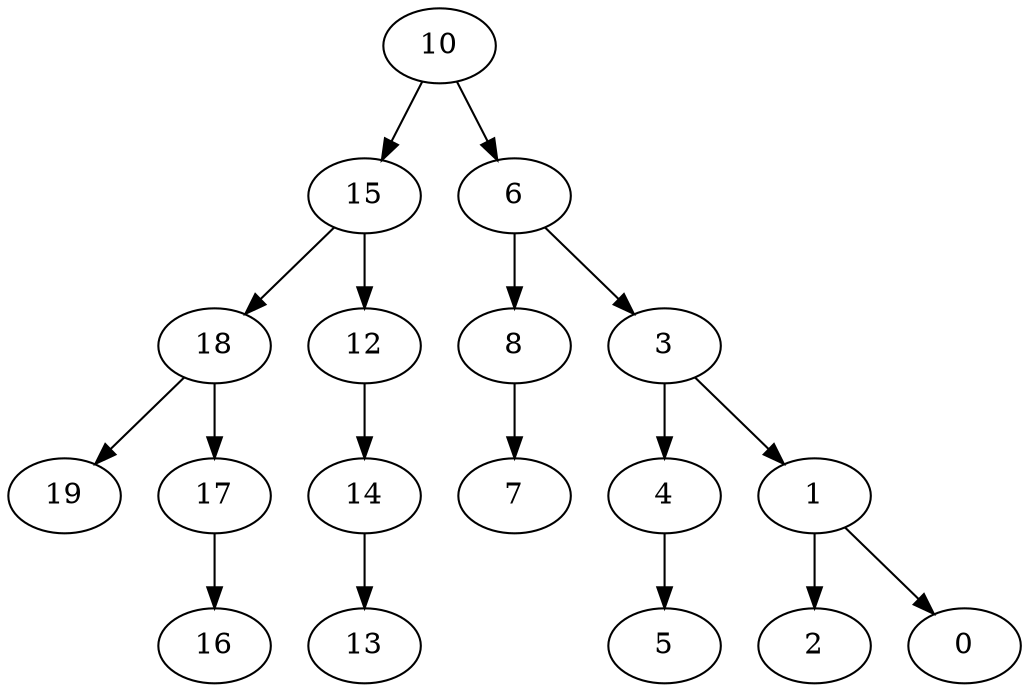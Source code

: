 digraph {
  n10 [label="10" pos="4.0,4.0!" ]
  n15 [label="15" pos="8.0,3.0!" ]
  n18 [label="18" pos="10.0,2.0!" ]
  n19 [label="19" pos="11.0,1.0!" ]
  n17 [label="17" pos="9.0,1.0!" ]
  n16 [label="16" pos="8.5,0.0!" ]
  n12 [label="12" pos="6.0,2.0!" ]
  n14 [label="14" pos="7.0,1.0!" ]
  n13 [label="13" pos="6.5,0.0!" ]
  n6 [label="6" pos="0.0,3.0!" ]
  n8 [label="8" pos="2.0,2.0!" ]
  n7 [label="7" pos="1.0,1.0!" ]
  n3 [label="3" pos="-2.0,2.0!" ]
  n4 [label="4" pos="-1.0,1.0!" ]
  n5 [label="5" pos="-0.5,0.0!" ]
  n1 [label="1" pos="-3.0,1.0!" ]
  n2 [label="2" pos="-2.5,0.0!" ]
  n0 [label="0" pos="-3.5,0.0!" ]
  n10 -> n15 
  n15 -> n18 
  n18 -> n19 
  n18 -> n17 
  n17 -> n16 
  n15 -> n12 
  n12 -> n14 
  n14 -> n13 
  n10 -> n6 
  n6 -> n8 
  n8 -> n7 
  n6 -> n3 
  n3 -> n4 
  n4 -> n5 
  n3 -> n1 
  n1 -> n2 
  n1 -> n0 
}